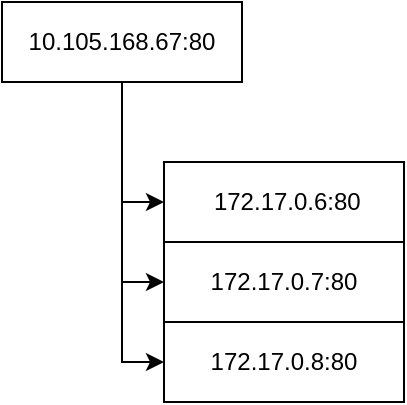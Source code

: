 <mxfile version="12.2.4" pages="1"><diagram id="Ge4n1sCAbrHaAweX61Aq" name="Page-1"><mxGraphModel dx="274" dy="343" grid="1" gridSize="10" guides="1" tooltips="1" connect="1" arrows="1" fold="1" page="1" pageScale="1" pageWidth="827" pageHeight="1169" math="0" shadow="0"><root><mxCell id="0"/><mxCell id="1" parent="0"/><mxCell id="7" style="edgeStyle=orthogonalEdgeStyle;rounded=0;orthogonalLoop=1;jettySize=auto;html=1;exitX=0.5;exitY=1;exitDx=0;exitDy=0;entryX=0;entryY=0.5;entryDx=0;entryDy=0;" parent="1" source="2" target="3" edge="1"><mxGeometry relative="1" as="geometry"/></mxCell><mxCell id="8" style="edgeStyle=orthogonalEdgeStyle;rounded=0;orthogonalLoop=1;jettySize=auto;html=1;exitX=0.5;exitY=1;exitDx=0;exitDy=0;entryX=0;entryY=0.5;entryDx=0;entryDy=0;" parent="1" source="2" target="5" edge="1"><mxGeometry relative="1" as="geometry"/></mxCell><mxCell id="9" style="edgeStyle=orthogonalEdgeStyle;rounded=0;orthogonalLoop=1;jettySize=auto;html=1;exitX=0.5;exitY=1;exitDx=0;exitDy=0;entryX=0;entryY=0.5;entryDx=0;entryDy=0;" parent="1" source="2" target="6" edge="1"><mxGeometry relative="1" as="geometry"/></mxCell><mxCell id="2" value="10.105.168.67:80" style="rounded=0;whiteSpace=wrap;html=1;" parent="1" vertex="1"><mxGeometry x="80" y="80" width="120" height="40" as="geometry"/></mxCell><mxCell id="3" value="&amp;nbsp;172.17.0.6:80" style="rounded=0;whiteSpace=wrap;html=1;" parent="1" vertex="1"><mxGeometry x="161" y="160" width="120" height="40" as="geometry"/></mxCell><mxCell id="5" value="172.17.0.7:80" style="rounded=0;whiteSpace=wrap;html=1;" parent="1" vertex="1"><mxGeometry x="161" y="200" width="120" height="40" as="geometry"/></mxCell><mxCell id="6" value="172.17.0.8:80" style="rounded=0;whiteSpace=wrap;html=1;" parent="1" vertex="1"><mxGeometry x="161" y="240" width="120" height="40" as="geometry"/></mxCell></root></mxGraphModel></diagram></mxfile>